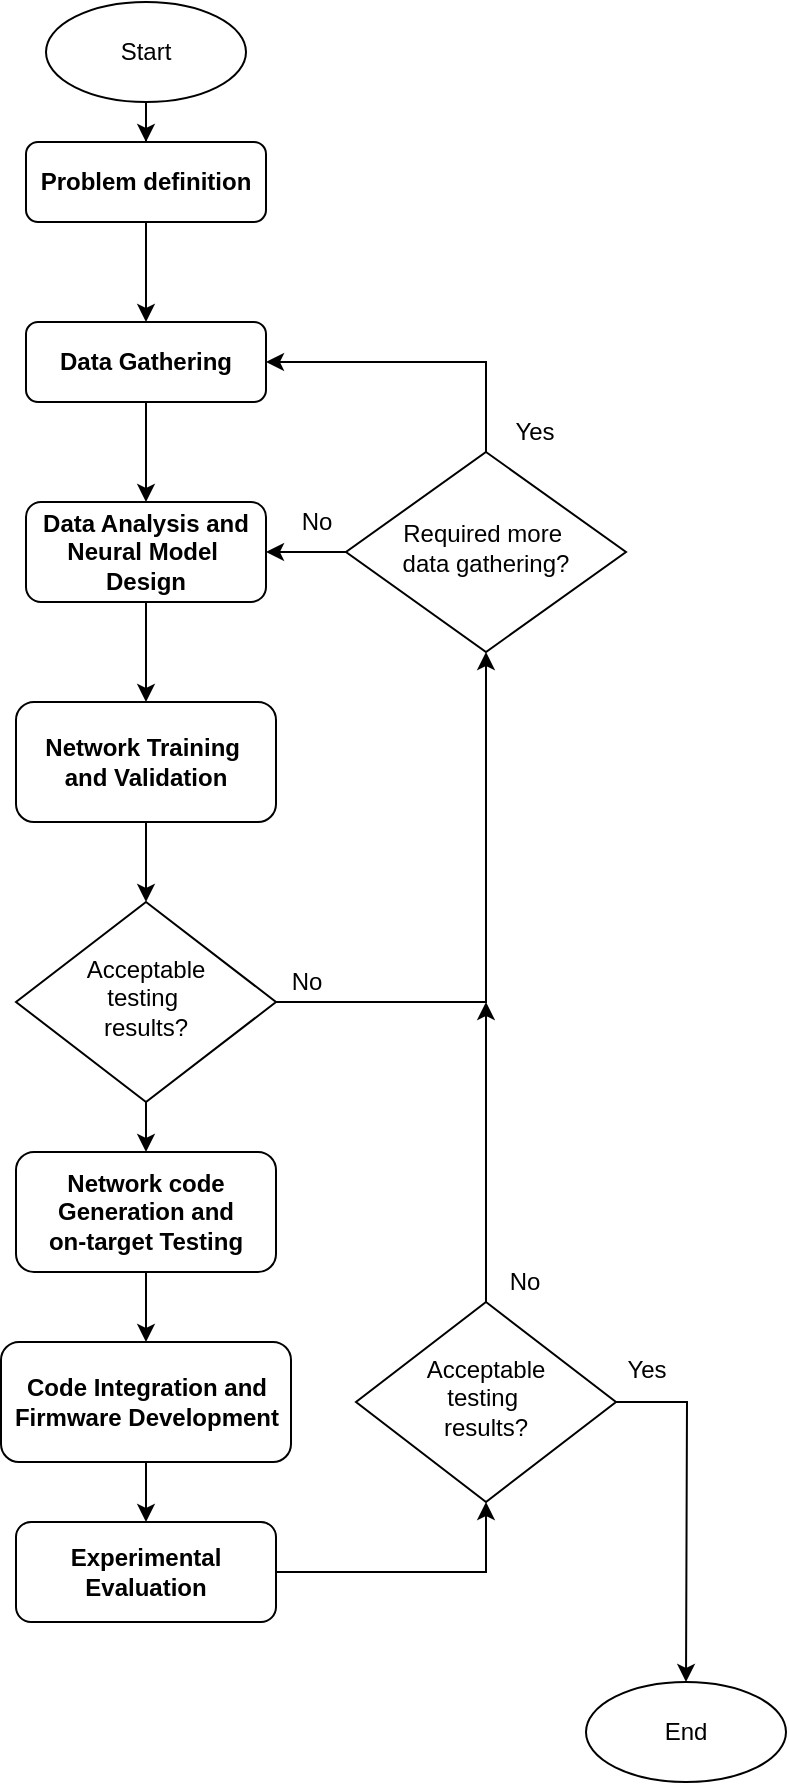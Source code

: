 <mxfile version="12.9.13" type="device"><diagram id="C5RBs43oDa-KdzZeNtuy" name="Page-1"><mxGraphModel dx="1024" dy="592" grid="1" gridSize="10" guides="1" tooltips="1" connect="1" arrows="1" fold="1" page="1" pageScale="1" pageWidth="827" pageHeight="1169" math="0" shadow="0"><root><mxCell id="WIyWlLk6GJQsqaUBKTNV-0"/><mxCell id="WIyWlLk6GJQsqaUBKTNV-1" parent="WIyWlLk6GJQsqaUBKTNV-0"/><mxCell id="WPkyP-4Z7ZYCClSgTclw-3" style="edgeStyle=orthogonalEdgeStyle;rounded=0;orthogonalLoop=1;jettySize=auto;html=1;exitX=0.5;exitY=1;exitDx=0;exitDy=0;entryX=0.5;entryY=0;entryDx=0;entryDy=0;startArrow=none;startFill=0;endArrow=classic;endFill=1;" parent="WIyWlLk6GJQsqaUBKTNV-1" source="WIyWlLk6GJQsqaUBKTNV-3" edge="1"><mxGeometry relative="1" as="geometry"><mxPoint x="220" y="170" as="targetPoint"/></mxGeometry></mxCell><mxCell id="WIyWlLk6GJQsqaUBKTNV-3" value="&lt;b&gt;Problem definition&lt;/b&gt;" style="rounded=1;whiteSpace=wrap;html=1;fontSize=12;glass=0;strokeWidth=1;shadow=0;" parent="WIyWlLk6GJQsqaUBKTNV-1" vertex="1"><mxGeometry x="160" y="80" width="120" height="40" as="geometry"/></mxCell><mxCell id="WPkyP-4Z7ZYCClSgTclw-5" style="edgeStyle=orthogonalEdgeStyle;rounded=0;orthogonalLoop=1;jettySize=auto;html=1;exitX=0.5;exitY=1;exitDx=0;exitDy=0;startArrow=none;startFill=0;endArrow=classic;endFill=1;" parent="WIyWlLk6GJQsqaUBKTNV-1" source="WIyWlLk6GJQsqaUBKTNV-12" target="WPkyP-4Z7ZYCClSgTclw-4" edge="1"><mxGeometry relative="1" as="geometry"/></mxCell><mxCell id="WIyWlLk6GJQsqaUBKTNV-12" value="&lt;b&gt;Data Analysis and Neural Model&amp;nbsp;&lt;br&gt;Design&lt;/b&gt;" style="rounded=1;whiteSpace=wrap;html=1;fontSize=12;glass=0;strokeWidth=1;shadow=0;" parent="WIyWlLk6GJQsqaUBKTNV-1" vertex="1"><mxGeometry x="160" y="260" width="120" height="50" as="geometry"/></mxCell><mxCell id="WPkyP-4Z7ZYCClSgTclw-7" style="edgeStyle=orthogonalEdgeStyle;rounded=0;orthogonalLoop=1;jettySize=auto;html=1;exitX=0.5;exitY=1;exitDx=0;exitDy=0;entryX=0.5;entryY=0;entryDx=0;entryDy=0;startArrow=none;startFill=0;endArrow=classic;endFill=1;" parent="WIyWlLk6GJQsqaUBKTNV-1" source="WPkyP-4Z7ZYCClSgTclw-4" target="WPkyP-4Z7ZYCClSgTclw-6" edge="1"><mxGeometry relative="1" as="geometry"/></mxCell><mxCell id="WPkyP-4Z7ZYCClSgTclw-4" value="&lt;b&gt;Network Training&amp;nbsp;&lt;br&gt;and Validation&lt;/b&gt;" style="rounded=1;whiteSpace=wrap;html=1;fontSize=12;glass=0;strokeWidth=1;shadow=0;" parent="WIyWlLk6GJQsqaUBKTNV-1" vertex="1"><mxGeometry x="155" y="360" width="130" height="60" as="geometry"/></mxCell><mxCell id="WPkyP-4Z7ZYCClSgTclw-11" style="edgeStyle=orthogonalEdgeStyle;rounded=0;orthogonalLoop=1;jettySize=auto;html=1;exitX=1;exitY=0.5;exitDx=0;exitDy=0;entryX=0.5;entryY=1;entryDx=0;entryDy=0;startArrow=none;startFill=0;endArrow=classic;endFill=1;" parent="WIyWlLk6GJQsqaUBKTNV-1" source="WPkyP-4Z7ZYCClSgTclw-6" target="WPkyP-4Z7ZYCClSgTclw-10" edge="1"><mxGeometry relative="1" as="geometry"/></mxCell><mxCell id="WPkyP-4Z7ZYCClSgTclw-20" style="edgeStyle=orthogonalEdgeStyle;rounded=0;orthogonalLoop=1;jettySize=auto;html=1;exitX=0.5;exitY=1;exitDx=0;exitDy=0;entryX=0.5;entryY=0;entryDx=0;entryDy=0;startArrow=none;startFill=0;endArrow=classic;endFill=1;" parent="WIyWlLk6GJQsqaUBKTNV-1" source="WPkyP-4Z7ZYCClSgTclw-6" target="WPkyP-4Z7ZYCClSgTclw-19" edge="1"><mxGeometry relative="1" as="geometry"/></mxCell><mxCell id="WPkyP-4Z7ZYCClSgTclw-6" value="Acceptable&lt;br&gt;testing&amp;nbsp;&lt;br&gt;results?" style="rhombus;whiteSpace=wrap;html=1;shadow=0;fontFamily=Helvetica;fontSize=12;align=center;strokeWidth=1;spacing=6;spacingTop=-4;" parent="WIyWlLk6GJQsqaUBKTNV-1" vertex="1"><mxGeometry x="155" y="460" width="130" height="100" as="geometry"/></mxCell><mxCell id="WPkyP-4Z7ZYCClSgTclw-15" style="edgeStyle=orthogonalEdgeStyle;rounded=0;orthogonalLoop=1;jettySize=auto;html=1;exitX=0.5;exitY=1;exitDx=0;exitDy=0;entryX=0.5;entryY=0;entryDx=0;entryDy=0;startArrow=none;startFill=0;endArrow=classic;endFill=1;" parent="WIyWlLk6GJQsqaUBKTNV-1" source="WPkyP-4Z7ZYCClSgTclw-9" target="WIyWlLk6GJQsqaUBKTNV-12" edge="1"><mxGeometry relative="1" as="geometry"/></mxCell><mxCell id="WPkyP-4Z7ZYCClSgTclw-9" value="&lt;b&gt;Data Gathering&lt;/b&gt;" style="rounded=1;whiteSpace=wrap;html=1;fontSize=12;glass=0;strokeWidth=1;shadow=0;" parent="WIyWlLk6GJQsqaUBKTNV-1" vertex="1"><mxGeometry x="160" y="170" width="120" height="40" as="geometry"/></mxCell><mxCell id="WPkyP-4Z7ZYCClSgTclw-12" style="edgeStyle=orthogonalEdgeStyle;rounded=0;orthogonalLoop=1;jettySize=auto;html=1;exitX=0.5;exitY=0;exitDx=0;exitDy=0;entryX=1;entryY=0.5;entryDx=0;entryDy=0;startArrow=none;startFill=0;endArrow=classic;endFill=1;" parent="WIyWlLk6GJQsqaUBKTNV-1" source="WPkyP-4Z7ZYCClSgTclw-10" target="WPkyP-4Z7ZYCClSgTclw-9" edge="1"><mxGeometry relative="1" as="geometry"/></mxCell><mxCell id="WPkyP-4Z7ZYCClSgTclw-13" style="edgeStyle=orthogonalEdgeStyle;rounded=0;orthogonalLoop=1;jettySize=auto;html=1;entryX=1;entryY=0.5;entryDx=0;entryDy=0;startArrow=none;startFill=0;endArrow=classic;endFill=1;" parent="WIyWlLk6GJQsqaUBKTNV-1" source="WPkyP-4Z7ZYCClSgTclw-10" target="WIyWlLk6GJQsqaUBKTNV-12" edge="1"><mxGeometry relative="1" as="geometry"/></mxCell><mxCell id="WPkyP-4Z7ZYCClSgTclw-10" value="Required more&amp;nbsp;&lt;br&gt;data gathering?" style="rhombus;whiteSpace=wrap;html=1;shadow=0;fontFamily=Helvetica;fontSize=12;align=center;strokeWidth=1;spacing=6;spacingTop=-4;" parent="WIyWlLk6GJQsqaUBKTNV-1" vertex="1"><mxGeometry x="320" y="235" width="140" height="100" as="geometry"/></mxCell><mxCell id="WPkyP-4Z7ZYCClSgTclw-16" value="No" style="text;html=1;align=center;verticalAlign=middle;resizable=0;points=[];autosize=1;" parent="WIyWlLk6GJQsqaUBKTNV-1" vertex="1"><mxGeometry x="290" y="260" width="30" height="20" as="geometry"/></mxCell><mxCell id="WPkyP-4Z7ZYCClSgTclw-17" value="Yes" style="text;html=1;align=center;verticalAlign=middle;resizable=0;points=[];autosize=1;" parent="WIyWlLk6GJQsqaUBKTNV-1" vertex="1"><mxGeometry x="399" y="215" width="30" height="20" as="geometry"/></mxCell><mxCell id="WPkyP-4Z7ZYCClSgTclw-18" value="No" style="text;html=1;align=center;verticalAlign=middle;resizable=0;points=[];autosize=1;" parent="WIyWlLk6GJQsqaUBKTNV-1" vertex="1"><mxGeometry x="285" y="490" width="30" height="20" as="geometry"/></mxCell><mxCell id="WPkyP-4Z7ZYCClSgTclw-22" style="edgeStyle=orthogonalEdgeStyle;rounded=0;orthogonalLoop=1;jettySize=auto;html=1;entryX=0.5;entryY=0;entryDx=0;entryDy=0;startArrow=none;startFill=0;endArrow=classic;endFill=1;" parent="WIyWlLk6GJQsqaUBKTNV-1" source="WPkyP-4Z7ZYCClSgTclw-19" target="WPkyP-4Z7ZYCClSgTclw-21" edge="1"><mxGeometry relative="1" as="geometry"/></mxCell><mxCell id="WPkyP-4Z7ZYCClSgTclw-19" value="&lt;b&gt;Network code Generation and &lt;br&gt;on-target Testing&lt;/b&gt;" style="rounded=1;whiteSpace=wrap;html=1;fontSize=12;glass=0;strokeWidth=1;shadow=0;" parent="WIyWlLk6GJQsqaUBKTNV-1" vertex="1"><mxGeometry x="155" y="585" width="130" height="60" as="geometry"/></mxCell><mxCell id="WPkyP-4Z7ZYCClSgTclw-24" style="edgeStyle=orthogonalEdgeStyle;rounded=0;orthogonalLoop=1;jettySize=auto;html=1;startArrow=none;startFill=0;endArrow=classic;endFill=1;" parent="WIyWlLk6GJQsqaUBKTNV-1" source="WPkyP-4Z7ZYCClSgTclw-21" target="WPkyP-4Z7ZYCClSgTclw-23" edge="1"><mxGeometry relative="1" as="geometry"/></mxCell><mxCell id="WPkyP-4Z7ZYCClSgTclw-21" value="&lt;b&gt;Code Integration and Firmware Development&lt;/b&gt;" style="rounded=1;whiteSpace=wrap;html=1;fontSize=12;glass=0;strokeWidth=1;shadow=0;" parent="WIyWlLk6GJQsqaUBKTNV-1" vertex="1"><mxGeometry x="147.5" y="680" width="145" height="60" as="geometry"/></mxCell><mxCell id="WPkyP-4Z7ZYCClSgTclw-26" style="edgeStyle=orthogonalEdgeStyle;rounded=0;orthogonalLoop=1;jettySize=auto;html=1;exitX=1;exitY=0.5;exitDx=0;exitDy=0;entryX=0.5;entryY=1;entryDx=0;entryDy=0;startArrow=none;startFill=0;endArrow=classic;endFill=1;" parent="WIyWlLk6GJQsqaUBKTNV-1" source="WPkyP-4Z7ZYCClSgTclw-23" target="WPkyP-4Z7ZYCClSgTclw-25" edge="1"><mxGeometry relative="1" as="geometry"/></mxCell><mxCell id="WPkyP-4Z7ZYCClSgTclw-23" value="&lt;b&gt;Experimental Evaluation&lt;/b&gt;" style="rounded=1;whiteSpace=wrap;html=1;fontSize=12;glass=0;strokeWidth=1;shadow=0;" parent="WIyWlLk6GJQsqaUBKTNV-1" vertex="1"><mxGeometry x="155" y="770" width="130" height="50" as="geometry"/></mxCell><mxCell id="WPkyP-4Z7ZYCClSgTclw-27" style="edgeStyle=orthogonalEdgeStyle;rounded=0;orthogonalLoop=1;jettySize=auto;html=1;startArrow=none;startFill=0;endArrow=classic;endFill=1;" parent="WIyWlLk6GJQsqaUBKTNV-1" source="WPkyP-4Z7ZYCClSgTclw-25" edge="1"><mxGeometry relative="1" as="geometry"><mxPoint x="390" y="510" as="targetPoint"/></mxGeometry></mxCell><mxCell id="WPkyP-4Z7ZYCClSgTclw-28" style="edgeStyle=orthogonalEdgeStyle;rounded=0;orthogonalLoop=1;jettySize=auto;html=1;startArrow=none;startFill=0;endArrow=classic;endFill=1;" parent="WIyWlLk6GJQsqaUBKTNV-1" source="WPkyP-4Z7ZYCClSgTclw-25" edge="1"><mxGeometry relative="1" as="geometry"><mxPoint x="490" y="850" as="targetPoint"/></mxGeometry></mxCell><mxCell id="WPkyP-4Z7ZYCClSgTclw-25" value="Acceptable&lt;br&gt;testing&amp;nbsp;&lt;br&gt;results?" style="rhombus;whiteSpace=wrap;html=1;shadow=0;fontFamily=Helvetica;fontSize=12;align=center;strokeWidth=1;spacing=6;spacingTop=-4;" parent="WIyWlLk6GJQsqaUBKTNV-1" vertex="1"><mxGeometry x="325" y="660" width="130" height="100" as="geometry"/></mxCell><mxCell id="WPkyP-4Z7ZYCClSgTclw-30" value="End" style="ellipse;whiteSpace=wrap;html=1;" parent="WIyWlLk6GJQsqaUBKTNV-1" vertex="1"><mxGeometry x="440" y="850" width="100" height="50" as="geometry"/></mxCell><mxCell id="WPkyP-4Z7ZYCClSgTclw-32" style="edgeStyle=orthogonalEdgeStyle;rounded=0;orthogonalLoop=1;jettySize=auto;html=1;startArrow=none;startFill=0;endArrow=classic;endFill=1;" parent="WIyWlLk6GJQsqaUBKTNV-1" source="WPkyP-4Z7ZYCClSgTclw-31" target="WIyWlLk6GJQsqaUBKTNV-3" edge="1"><mxGeometry relative="1" as="geometry"/></mxCell><mxCell id="WPkyP-4Z7ZYCClSgTclw-31" value="Start" style="ellipse;whiteSpace=wrap;html=1;" parent="WIyWlLk6GJQsqaUBKTNV-1" vertex="1"><mxGeometry x="170" y="10" width="100" height="50" as="geometry"/></mxCell><mxCell id="WPkyP-4Z7ZYCClSgTclw-33" value="Yes" style="text;html=1;align=center;verticalAlign=middle;resizable=0;points=[];autosize=1;" parent="WIyWlLk6GJQsqaUBKTNV-1" vertex="1"><mxGeometry x="455" y="684" width="30" height="20" as="geometry"/></mxCell><mxCell id="WPkyP-4Z7ZYCClSgTclw-34" value="No" style="text;html=1;align=center;verticalAlign=middle;resizable=0;points=[];autosize=1;" parent="WIyWlLk6GJQsqaUBKTNV-1" vertex="1"><mxGeometry x="394" y="640" width="30" height="20" as="geometry"/></mxCell></root></mxGraphModel></diagram></mxfile>